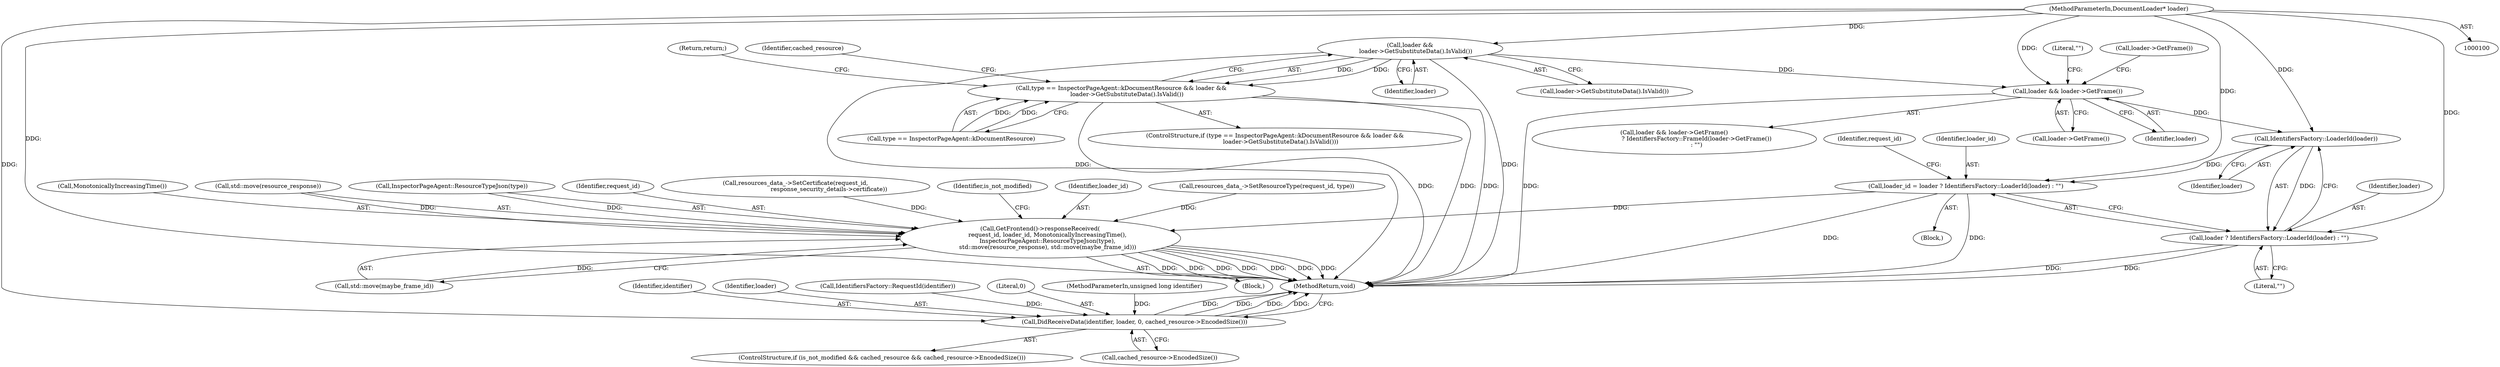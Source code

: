 digraph "0_Chrome_1c40f9042ae2d6ee7483d72998aabb5e73b2ff60_0@pointer" {
"1000102" [label="(MethodParameterIn,DocumentLoader* loader)"];
"1000175" [label="(Call,loader &&\n      loader->GetSubstituteData().IsValid())"];
"1000171" [label="(Call,type == InspectorPageAgent::kDocumentResource && loader &&\n      loader->GetSubstituteData().IsValid())"];
"1000188" [label="(Call,loader && loader->GetFrame())"];
"1000199" [label="(Call,IdentifiersFactory::LoaderId(loader))"];
"1000195" [label="(Call,loader_id = loader ? IdentifiersFactory::LoaderId(loader) : \"\")"];
"1000240" [label="(Call,GetFrontend()->responseReceived(\n        request_id, loader_id, MonotonicallyIncreasingTime(),\n        InspectorPageAgent::ResourceTypeJson(type),\n        std::move(resource_response), std::move(maybe_frame_id)))"];
"1000197" [label="(Call,loader ? IdentifiersFactory::LoaderId(loader) : \"\")"];
"1000256" [label="(Call,DidReceiveData(identifier, loader, 0, cached_resource->EncodedSize()))"];
"1000197" [label="(Call,loader ? IdentifiersFactory::LoaderId(loader) : \"\")"];
"1000170" [label="(ControlStructure,if (type == InspectorPageAgent::kDocumentResource && loader &&\n      loader->GetSubstituteData().IsValid()))"];
"1000257" [label="(Identifier,identifier)"];
"1000203" [label="(Identifier,request_id)"];
"1000195" [label="(Call,loader_id = loader ? IdentifiersFactory::LoaderId(loader) : \"\")"];
"1000180" [label="(Identifier,cached_resource)"];
"1000244" [label="(Call,InspectorPageAgent::ResourceTypeJson(type))"];
"1000201" [label="(Literal,\"\")"];
"1000258" [label="(Identifier,loader)"];
"1000193" [label="(Literal,\"\")"];
"1000198" [label="(Identifier,loader)"];
"1000176" [label="(Identifier,loader)"];
"1000177" [label="(Call,loader->GetSubstituteData().IsValid())"];
"1000250" [label="(ControlStructure,if (is_not_modified && cached_resource && cached_resource->EncodedSize()))"];
"1000261" [label="(MethodReturn,void)"];
"1000200" [label="(Identifier,loader)"];
"1000189" [label="(Identifier,loader)"];
"1000248" [label="(Call,std::move(maybe_frame_id))"];
"1000190" [label="(Call,loader->GetFrame())"];
"1000241" [label="(Identifier,request_id)"];
"1000222" [label="(Call,resources_data_->SetCertificate(request_id,\n                                    response_security_details->certificate))"];
"1000240" [label="(Call,GetFrontend()->responseReceived(\n        request_id, loader_id, MonotonicallyIncreasingTime(),\n        InspectorPageAgent::ResourceTypeJson(type),\n        std::move(resource_response), std::move(maybe_frame_id)))"];
"1000188" [label="(Call,loader && loader->GetFrame())"];
"1000109" [label="(Call,IdentifiersFactory::RequestId(identifier))"];
"1000187" [label="(Call,loader && loader->GetFrame()\n                        ? IdentifiersFactory::FrameId(loader->GetFrame())\n                        : \"\")"];
"1000260" [label="(Call,cached_resource->EncodedSize())"];
"1000199" [label="(Call,IdentifiersFactory::LoaderId(loader))"];
"1000192" [label="(Call,loader->GetFrame())"];
"1000259" [label="(Literal,0)"];
"1000178" [label="(Return,return;)"];
"1000256" [label="(Call,DidReceiveData(identifier, loader, 0, cached_resource->EncodedSize()))"];
"1000252" [label="(Identifier,is_not_modified)"];
"1000242" [label="(Identifier,loader_id)"];
"1000206" [label="(Call,resources_data_->SetResourceType(request_id, type))"];
"1000171" [label="(Call,type == InspectorPageAgent::kDocumentResource && loader &&\n      loader->GetSubstituteData().IsValid())"];
"1000102" [label="(MethodParameterIn,DocumentLoader* loader)"];
"1000243" [label="(Call,MonotonicallyIncreasingTime())"];
"1000101" [label="(MethodParameterIn,unsigned long identifier)"];
"1000175" [label="(Call,loader &&\n      loader->GetSubstituteData().IsValid())"];
"1000172" [label="(Call,type == InspectorPageAgent::kDocumentResource)"];
"1000105" [label="(Block,)"];
"1000246" [label="(Call,std::move(resource_response))"];
"1000232" [label="(Block,)"];
"1000196" [label="(Identifier,loader_id)"];
"1000102" -> "1000100"  [label="AST: "];
"1000102" -> "1000261"  [label="DDG: "];
"1000102" -> "1000175"  [label="DDG: "];
"1000102" -> "1000188"  [label="DDG: "];
"1000102" -> "1000195"  [label="DDG: "];
"1000102" -> "1000197"  [label="DDG: "];
"1000102" -> "1000199"  [label="DDG: "];
"1000102" -> "1000256"  [label="DDG: "];
"1000175" -> "1000171"  [label="AST: "];
"1000175" -> "1000176"  [label="CFG: "];
"1000175" -> "1000177"  [label="CFG: "];
"1000176" -> "1000175"  [label="AST: "];
"1000177" -> "1000175"  [label="AST: "];
"1000171" -> "1000175"  [label="CFG: "];
"1000175" -> "1000261"  [label="DDG: "];
"1000175" -> "1000261"  [label="DDG: "];
"1000175" -> "1000171"  [label="DDG: "];
"1000175" -> "1000171"  [label="DDG: "];
"1000175" -> "1000188"  [label="DDG: "];
"1000171" -> "1000170"  [label="AST: "];
"1000171" -> "1000172"  [label="CFG: "];
"1000172" -> "1000171"  [label="AST: "];
"1000178" -> "1000171"  [label="CFG: "];
"1000180" -> "1000171"  [label="CFG: "];
"1000171" -> "1000261"  [label="DDG: "];
"1000171" -> "1000261"  [label="DDG: "];
"1000171" -> "1000261"  [label="DDG: "];
"1000172" -> "1000171"  [label="DDG: "];
"1000172" -> "1000171"  [label="DDG: "];
"1000188" -> "1000187"  [label="AST: "];
"1000188" -> "1000189"  [label="CFG: "];
"1000188" -> "1000190"  [label="CFG: "];
"1000189" -> "1000188"  [label="AST: "];
"1000190" -> "1000188"  [label="AST: "];
"1000192" -> "1000188"  [label="CFG: "];
"1000193" -> "1000188"  [label="CFG: "];
"1000188" -> "1000261"  [label="DDG: "];
"1000188" -> "1000199"  [label="DDG: "];
"1000199" -> "1000197"  [label="AST: "];
"1000199" -> "1000200"  [label="CFG: "];
"1000200" -> "1000199"  [label="AST: "];
"1000197" -> "1000199"  [label="CFG: "];
"1000199" -> "1000195"  [label="DDG: "];
"1000199" -> "1000197"  [label="DDG: "];
"1000195" -> "1000105"  [label="AST: "];
"1000195" -> "1000197"  [label="CFG: "];
"1000196" -> "1000195"  [label="AST: "];
"1000197" -> "1000195"  [label="AST: "];
"1000203" -> "1000195"  [label="CFG: "];
"1000195" -> "1000261"  [label="DDG: "];
"1000195" -> "1000261"  [label="DDG: "];
"1000195" -> "1000240"  [label="DDG: "];
"1000240" -> "1000232"  [label="AST: "];
"1000240" -> "1000248"  [label="CFG: "];
"1000241" -> "1000240"  [label="AST: "];
"1000242" -> "1000240"  [label="AST: "];
"1000243" -> "1000240"  [label="AST: "];
"1000244" -> "1000240"  [label="AST: "];
"1000246" -> "1000240"  [label="AST: "];
"1000248" -> "1000240"  [label="AST: "];
"1000252" -> "1000240"  [label="CFG: "];
"1000240" -> "1000261"  [label="DDG: "];
"1000240" -> "1000261"  [label="DDG: "];
"1000240" -> "1000261"  [label="DDG: "];
"1000240" -> "1000261"  [label="DDG: "];
"1000240" -> "1000261"  [label="DDG: "];
"1000240" -> "1000261"  [label="DDG: "];
"1000240" -> "1000261"  [label="DDG: "];
"1000222" -> "1000240"  [label="DDG: "];
"1000206" -> "1000240"  [label="DDG: "];
"1000244" -> "1000240"  [label="DDG: "];
"1000246" -> "1000240"  [label="DDG: "];
"1000248" -> "1000240"  [label="DDG: "];
"1000197" -> "1000201"  [label="CFG: "];
"1000198" -> "1000197"  [label="AST: "];
"1000201" -> "1000197"  [label="AST: "];
"1000197" -> "1000261"  [label="DDG: "];
"1000197" -> "1000261"  [label="DDG: "];
"1000256" -> "1000250"  [label="AST: "];
"1000256" -> "1000260"  [label="CFG: "];
"1000257" -> "1000256"  [label="AST: "];
"1000258" -> "1000256"  [label="AST: "];
"1000259" -> "1000256"  [label="AST: "];
"1000260" -> "1000256"  [label="AST: "];
"1000261" -> "1000256"  [label="CFG: "];
"1000256" -> "1000261"  [label="DDG: "];
"1000256" -> "1000261"  [label="DDG: "];
"1000256" -> "1000261"  [label="DDG: "];
"1000256" -> "1000261"  [label="DDG: "];
"1000109" -> "1000256"  [label="DDG: "];
"1000101" -> "1000256"  [label="DDG: "];
}
